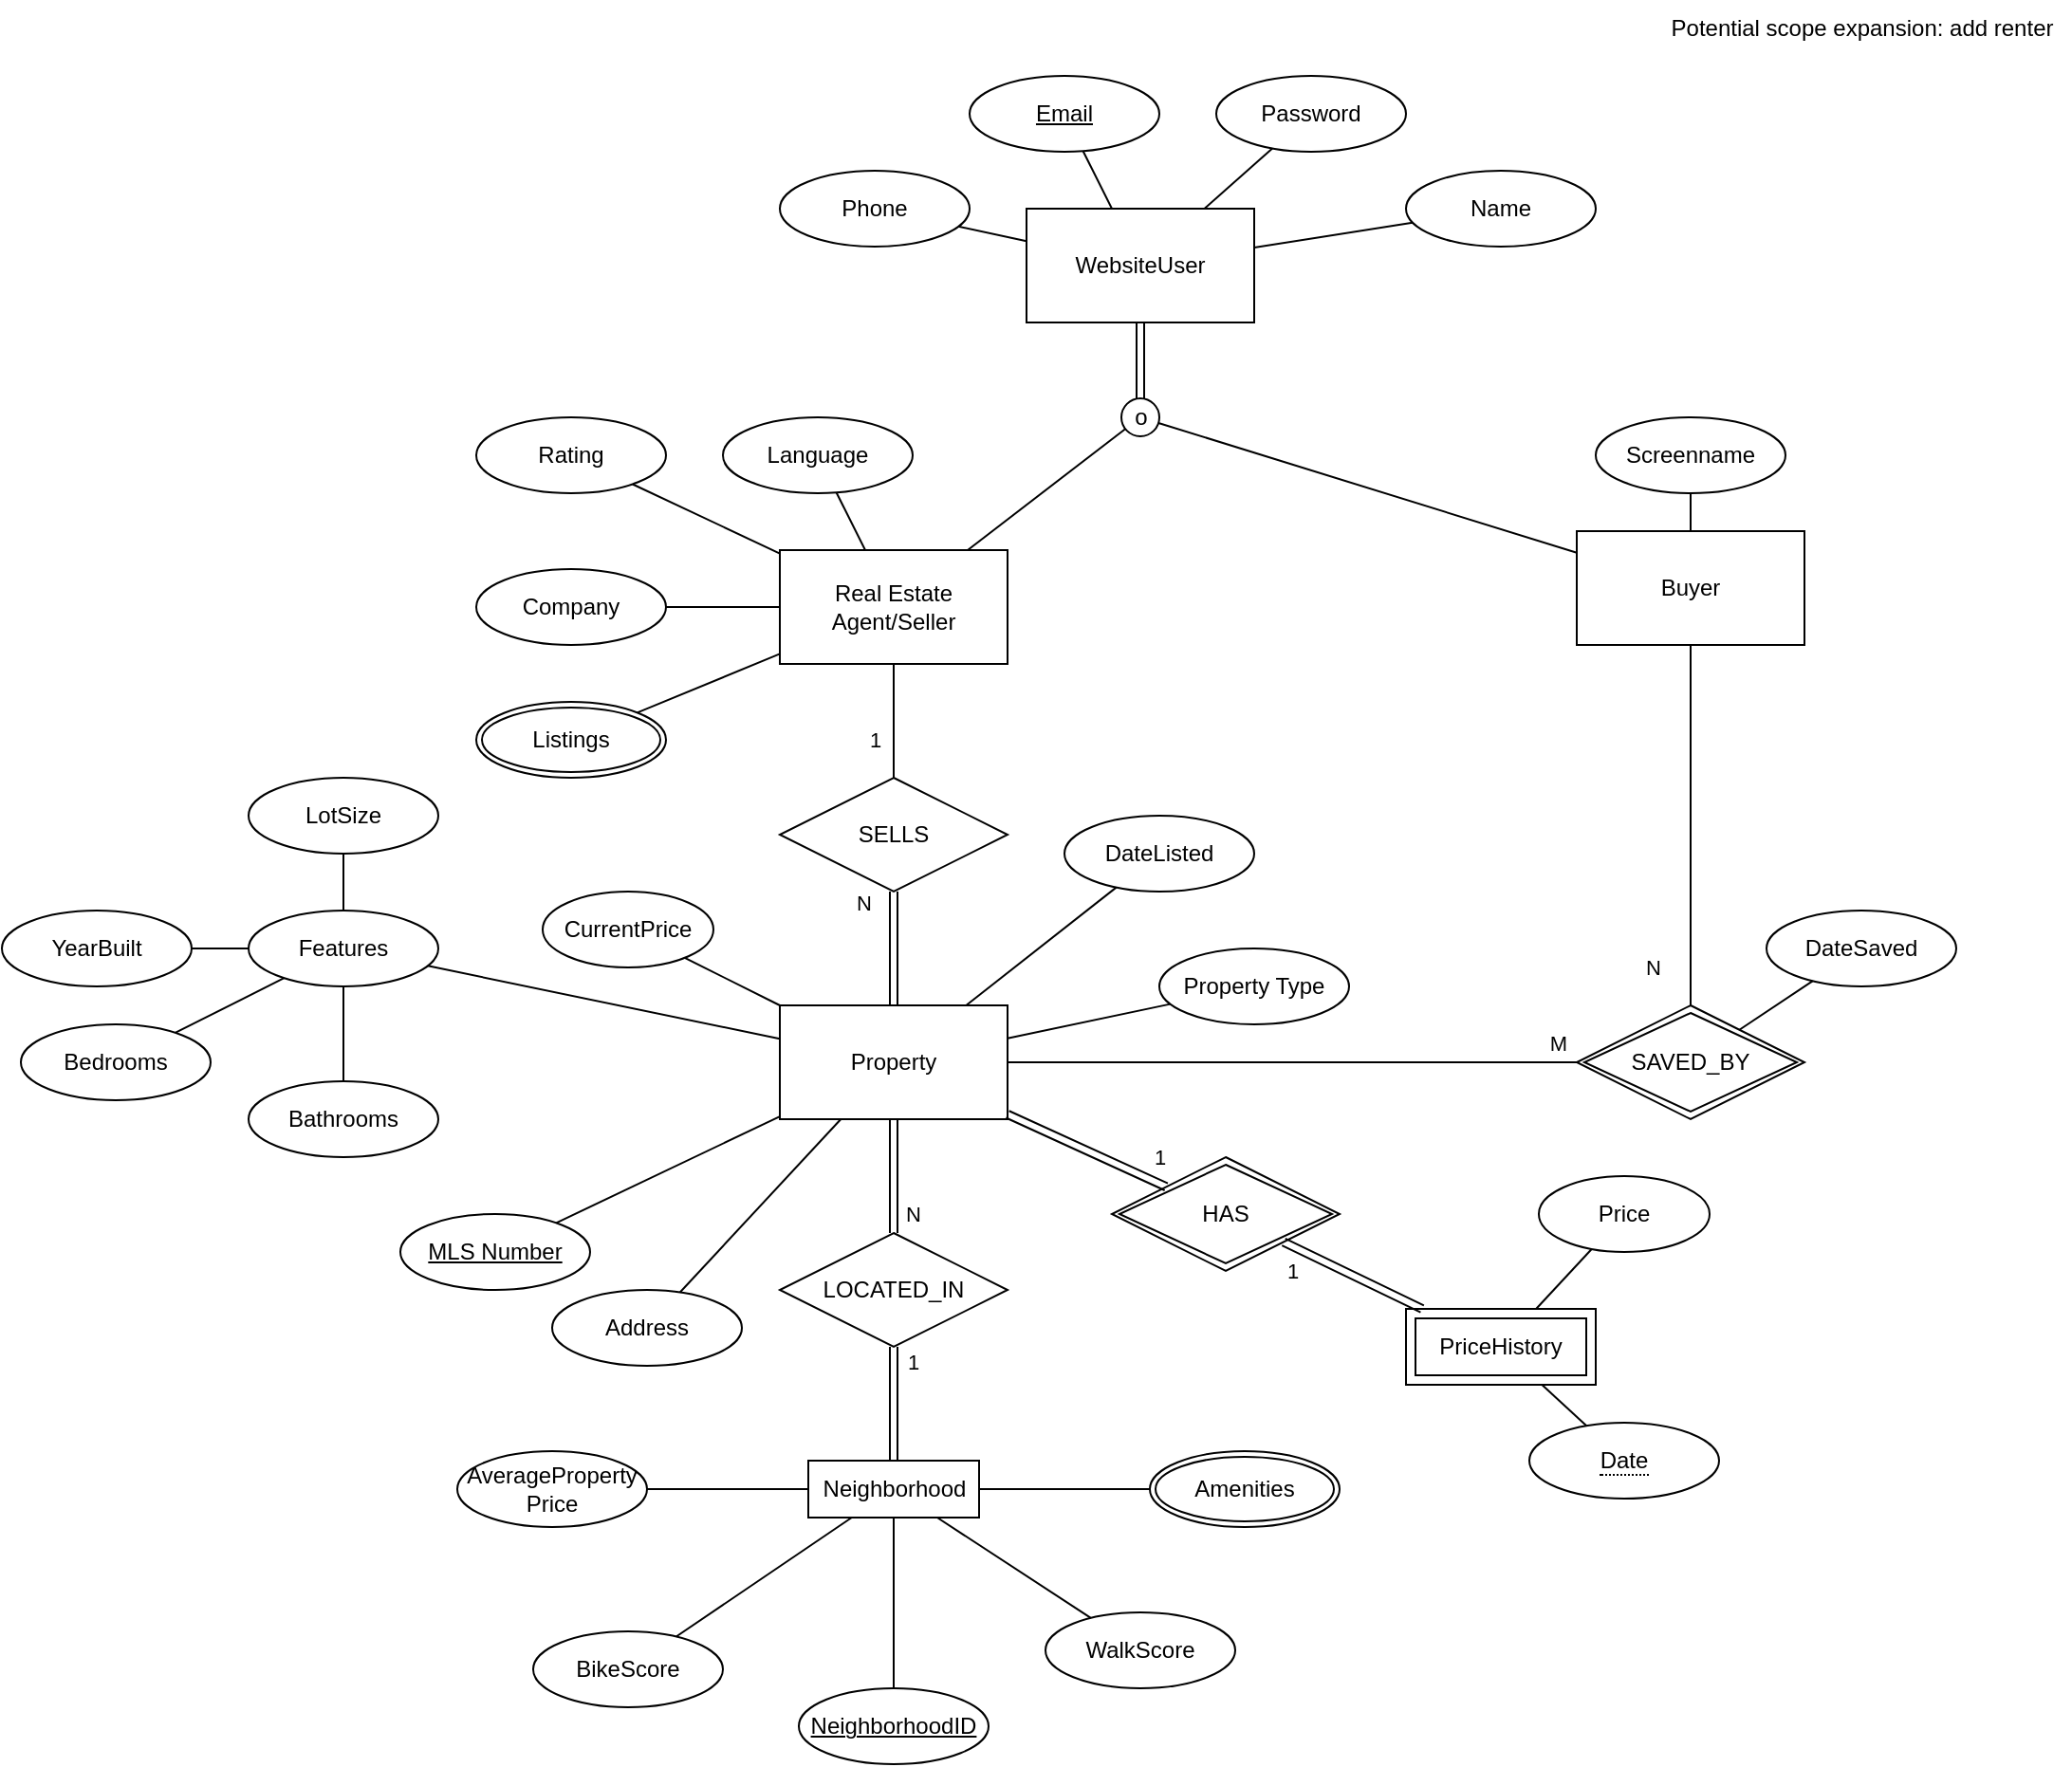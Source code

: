 <mxfile version="20.3.0" type="device"><diagram id="OahGCMniFj_S4Yjc0QF7" name="Page-2"><mxGraphModel dx="1108" dy="563" grid="1" gridSize="10" guides="1" tooltips="1" connect="1" arrows="1" fold="1" page="1" pageScale="1" pageWidth="1100" pageHeight="850" math="0" shadow="0"><root><mxCell id="0"/><mxCell id="1" parent="0"/><mxCell id="SbIzcaCRd3C0uk_LDRHJ-1" value="WebsiteUser" style="rounded=0;whiteSpace=wrap;html=1;" parent="1" vertex="1"><mxGeometry x="550" y="110" width="120" height="60" as="geometry"/></mxCell><mxCell id="SbIzcaCRd3C0uk_LDRHJ-2" value="Real Estate Agent/Seller" style="rounded=0;whiteSpace=wrap;html=1;" parent="1" vertex="1"><mxGeometry x="420" y="290" width="120" height="60" as="geometry"/></mxCell><mxCell id="SbIzcaCRd3C0uk_LDRHJ-3" value="Buyer" style="rounded=0;whiteSpace=wrap;html=1;" parent="1" vertex="1"><mxGeometry x="840" y="280" width="120" height="60" as="geometry"/></mxCell><mxCell id="SbIzcaCRd3C0uk_LDRHJ-8" value="Property" style="rounded=0;whiteSpace=wrap;html=1;" parent="1" vertex="1"><mxGeometry x="420" y="530" width="120" height="60" as="geometry"/></mxCell><mxCell id="SbIzcaCRd3C0uk_LDRHJ-10" value="AverageProperty Price" style="ellipse;whiteSpace=wrap;html=1;align=center;" parent="1" vertex="1"><mxGeometry x="250" y="765" width="100" height="40" as="geometry"/></mxCell><mxCell id="SbIzcaCRd3C0uk_LDRHJ-16" value="WalkScore" style="ellipse;whiteSpace=wrap;html=1;align=center;" parent="1" vertex="1"><mxGeometry x="560" y="850" width="100" height="40" as="geometry"/></mxCell><mxCell id="SbIzcaCRd3C0uk_LDRHJ-19" value="PriceHistory" style="shape=ext;margin=3;double=1;whiteSpace=wrap;html=1;align=center;" parent="1" vertex="1"><mxGeometry x="750" y="690" width="100" height="40" as="geometry"/></mxCell><mxCell id="SbIzcaCRd3C0uk_LDRHJ-23" value="MLS Number" style="ellipse;whiteSpace=wrap;html=1;align=center;fontStyle=4;" parent="1" vertex="1"><mxGeometry x="220" y="640" width="100" height="40" as="geometry"/></mxCell><mxCell id="SbIzcaCRd3C0uk_LDRHJ-25" value="Property Type" style="ellipse;whiteSpace=wrap;html=1;align=center;" parent="1" vertex="1"><mxGeometry x="620" y="500" width="100" height="40" as="geometry"/></mxCell><mxCell id="Bl-gYeY2j70JOB7xd8Xq-1" value="" style="shape=link;html=1;rounded=0;" edge="1" parent="1" source="SbIzcaCRd3C0uk_LDRHJ-1"><mxGeometry relative="1" as="geometry"><mxPoint x="630" y="220" as="sourcePoint"/><mxPoint x="610" y="210" as="targetPoint"/></mxGeometry></mxCell><mxCell id="Bl-gYeY2j70JOB7xd8Xq-3" value="o" style="shape=ellipse;html=1;dashed=0;whitespace=wrap;aspect=fixed;perimeter=ellipsePerimeter;" vertex="1" parent="1"><mxGeometry x="600" y="210" width="20" height="20" as="geometry"/></mxCell><mxCell id="Bl-gYeY2j70JOB7xd8Xq-5" value="" style="endArrow=none;html=1;rounded=0;" edge="1" parent="1" source="SbIzcaCRd3C0uk_LDRHJ-2" target="Bl-gYeY2j70JOB7xd8Xq-3"><mxGeometry relative="1" as="geometry"><mxPoint x="500" y="250" as="sourcePoint"/><mxPoint x="660" y="250" as="targetPoint"/></mxGeometry></mxCell><mxCell id="Bl-gYeY2j70JOB7xd8Xq-7" value="" style="endArrow=none;html=1;rounded=0;" edge="1" parent="1" source="SbIzcaCRd3C0uk_LDRHJ-3" target="Bl-gYeY2j70JOB7xd8Xq-3"><mxGeometry relative="1" as="geometry"><mxPoint x="810" y="310" as="sourcePoint"/><mxPoint x="612.082" y="236.107" as="targetPoint"/></mxGeometry></mxCell><mxCell id="Bl-gYeY2j70JOB7xd8Xq-9" value="SELLS" style="shape=rhombus;perimeter=rhombusPerimeter;whiteSpace=wrap;html=1;align=center;" vertex="1" parent="1"><mxGeometry x="420" y="410" width="120" height="60" as="geometry"/></mxCell><mxCell id="Bl-gYeY2j70JOB7xd8Xq-10" value="" style="endArrow=none;html=1;rounded=0;" edge="1" parent="1" source="Bl-gYeY2j70JOB7xd8Xq-9" target="SbIzcaCRd3C0uk_LDRHJ-2"><mxGeometry relative="1" as="geometry"><mxPoint x="529" y="300" as="sourcePoint"/><mxPoint x="612.074" y="236.097" as="targetPoint"/></mxGeometry></mxCell><mxCell id="Bl-gYeY2j70JOB7xd8Xq-105" value="1" style="edgeLabel;html=1;align=center;verticalAlign=middle;resizable=0;points=[];" vertex="1" connectable="0" parent="Bl-gYeY2j70JOB7xd8Xq-10"><mxGeometry x="0.567" relative="1" as="geometry"><mxPoint x="-10" y="27" as="offset"/></mxGeometry></mxCell><mxCell id="Bl-gYeY2j70JOB7xd8Xq-15" value="HAS" style="shape=rhombus;double=1;perimeter=rhombusPerimeter;whiteSpace=wrap;html=1;align=center;" vertex="1" parent="1"><mxGeometry x="595" y="610" width="120" height="60" as="geometry"/></mxCell><mxCell id="Bl-gYeY2j70JOB7xd8Xq-18" value="" style="endArrow=none;html=1;rounded=0;shape=link;" edge="1" parent="1" source="Bl-gYeY2j70JOB7xd8Xq-128" target="SbIzcaCRd3C0uk_LDRHJ-8"><mxGeometry relative="1" as="geometry"><mxPoint x="480" y="650" as="sourcePoint"/><mxPoint x="490" y="540" as="targetPoint"/></mxGeometry></mxCell><mxCell id="Bl-gYeY2j70JOB7xd8Xq-108" value="N" style="edgeLabel;html=1;align=center;verticalAlign=middle;resizable=0;points=[];" vertex="1" connectable="0" parent="Bl-gYeY2j70JOB7xd8Xq-18"><mxGeometry x="-0.6" y="-6" relative="1" as="geometry"><mxPoint x="4" y="2" as="offset"/></mxGeometry></mxCell><mxCell id="Bl-gYeY2j70JOB7xd8Xq-20" value="" style="endArrow=none;html=1;rounded=0;shape=link;" edge="1" parent="1" source="SbIzcaCRd3C0uk_LDRHJ-19" target="Bl-gYeY2j70JOB7xd8Xq-15"><mxGeometry relative="1" as="geometry"><mxPoint x="510" y="500" as="sourcePoint"/><mxPoint x="510" y="560" as="targetPoint"/></mxGeometry></mxCell><mxCell id="Bl-gYeY2j70JOB7xd8Xq-110" value="1" style="edgeLabel;html=1;align=center;verticalAlign=middle;resizable=0;points=[];" vertex="1" connectable="0" parent="Bl-gYeY2j70JOB7xd8Xq-20"><mxGeometry x="0.634" relative="1" as="geometry"><mxPoint x="-9" y="9" as="offset"/></mxGeometry></mxCell><mxCell id="Bl-gYeY2j70JOB7xd8Xq-21" value="" style="endArrow=none;html=1;rounded=0;shape=link;" edge="1" parent="1" source="Bl-gYeY2j70JOB7xd8Xq-125" target="Bl-gYeY2j70JOB7xd8Xq-128"><mxGeometry relative="1" as="geometry"><mxPoint x="480" y="800" as="sourcePoint"/><mxPoint x="480" y="710" as="targetPoint"/></mxGeometry></mxCell><mxCell id="Bl-gYeY2j70JOB7xd8Xq-107" value="1" style="edgeLabel;html=1;align=center;verticalAlign=middle;resizable=0;points=[];" vertex="1" connectable="0" parent="Bl-gYeY2j70JOB7xd8Xq-21"><mxGeometry x="0.571" y="2" relative="1" as="geometry"><mxPoint x="12" y="-5" as="offset"/></mxGeometry></mxCell><mxCell id="Bl-gYeY2j70JOB7xd8Xq-27" value="Amenities" style="ellipse;shape=doubleEllipse;margin=3;whiteSpace=wrap;html=1;align=center;" vertex="1" parent="1"><mxGeometry x="615" y="765" width="100" height="40" as="geometry"/></mxCell><mxCell id="Bl-gYeY2j70JOB7xd8Xq-28" value="&lt;u&gt;Email&lt;/u&gt;" style="ellipse;whiteSpace=wrap;html=1;align=center;" vertex="1" parent="1"><mxGeometry x="520" y="40" width="100" height="40" as="geometry"/></mxCell><mxCell id="Bl-gYeY2j70JOB7xd8Xq-31" value="Password" style="ellipse;whiteSpace=wrap;html=1;align=center;" vertex="1" parent="1"><mxGeometry x="650" y="40" width="100" height="40" as="geometry"/></mxCell><mxCell id="Bl-gYeY2j70JOB7xd8Xq-33" value="Name" style="ellipse;whiteSpace=wrap;html=1;align=center;" vertex="1" parent="1"><mxGeometry x="750" y="90" width="100" height="40" as="geometry"/></mxCell><mxCell id="Bl-gYeY2j70JOB7xd8Xq-34" value="Phone" style="ellipse;whiteSpace=wrap;html=1;align=center;" vertex="1" parent="1"><mxGeometry x="420" y="90" width="100" height="40" as="geometry"/></mxCell><mxCell id="Bl-gYeY2j70JOB7xd8Xq-35" value="SAVED_BY" style="shape=rhombus;double=1;perimeter=rhombusPerimeter;whiteSpace=wrap;html=1;align=center;" vertex="1" parent="1"><mxGeometry x="840" y="530" width="120" height="60" as="geometry"/></mxCell><mxCell id="Bl-gYeY2j70JOB7xd8Xq-39" value="" style="endArrow=none;html=1;rounded=0;" edge="1" parent="1" source="Bl-gYeY2j70JOB7xd8Xq-35" target="SbIzcaCRd3C0uk_LDRHJ-3"><mxGeometry relative="1" as="geometry"><mxPoint x="910" y="320" as="sourcePoint"/><mxPoint x="570" y="590" as="targetPoint"/></mxGeometry></mxCell><mxCell id="Bl-gYeY2j70JOB7xd8Xq-101" value="N" style="edgeLabel;html=1;align=center;verticalAlign=middle;resizable=0;points=[];" vertex="1" connectable="0" parent="Bl-gYeY2j70JOB7xd8Xq-39"><mxGeometry x="-0.494" y="-1" relative="1" as="geometry"><mxPoint x="-21" y="28" as="offset"/></mxGeometry></mxCell><mxCell id="Bl-gYeY2j70JOB7xd8Xq-44" style="rounded=0;orthogonalLoop=1;jettySize=auto;html=1;endArrow=none;endFill=0;startArrow=none;startFill=0;" edge="1" parent="1" source="Bl-gYeY2j70JOB7xd8Xq-42" target="SbIzcaCRd3C0uk_LDRHJ-3"><mxGeometry relative="1" as="geometry"/></mxCell><mxCell id="Bl-gYeY2j70JOB7xd8Xq-42" value="Screenname" style="ellipse;whiteSpace=wrap;html=1;align=center;" vertex="1" parent="1"><mxGeometry x="850" y="220" width="100" height="40" as="geometry"/></mxCell><mxCell id="Bl-gYeY2j70JOB7xd8Xq-49" value="Listings" style="ellipse;shape=doubleEllipse;margin=3;whiteSpace=wrap;html=1;align=center;" vertex="1" parent="1"><mxGeometry x="260" y="370" width="100" height="40" as="geometry"/></mxCell><mxCell id="Bl-gYeY2j70JOB7xd8Xq-50" value="DateSaved" style="ellipse;whiteSpace=wrap;html=1;align=center;" vertex="1" parent="1"><mxGeometry x="940" y="480" width="100" height="40" as="geometry"/></mxCell><mxCell id="Bl-gYeY2j70JOB7xd8Xq-51" style="rounded=0;orthogonalLoop=1;jettySize=auto;html=1;endArrow=none;endFill=0;startArrow=none;startFill=0;" edge="1" parent="1" source="Bl-gYeY2j70JOB7xd8Xq-35" target="Bl-gYeY2j70JOB7xd8Xq-50"><mxGeometry relative="1" as="geometry"><mxPoint x="769.257" y="279.533" as="sourcePoint"/><mxPoint x="757.143" y="300" as="targetPoint"/></mxGeometry></mxCell><mxCell id="Bl-gYeY2j70JOB7xd8Xq-59" value="Features" style="ellipse;whiteSpace=wrap;html=1;align=center;" vertex="1" parent="1"><mxGeometry x="140" y="480" width="100" height="40" as="geometry"/></mxCell><mxCell id="Bl-gYeY2j70JOB7xd8Xq-60" value="Bedrooms&lt;span style=&quot;color: rgba(0, 0, 0, 0); font-family: monospace; font-size: 0px; text-align: start;&quot;&gt;%3CmxGraphModel%3E%3Croot%3E%3CmxCell%20id%3D%220%22%2F%3E%3CmxCell%20id%3D%221%22%20parent%3D%220%22%2F%3E%3CmxCell%20id%3D%222%22%20value%3D%22Rooms%22%20style%3D%22ellipse%3BwhiteSpace%3Dwrap%3Bhtml%3D1%3Balign%3Dcenter%3B%22%20vertex%3D%221%22%20parent%3D%221%22%3E%3CmxGeometry%20x%3D%2230%22%20y%3D%22630%22%20width%3D%22100%22%20height%3D%2240%22%20as%3D%22geometry%22%2F%3E%3C%2FmxCell%3E%3C%2Froot%3E%3C%2FmxGraphModel%3E&lt;/span&gt;" style="ellipse;whiteSpace=wrap;html=1;align=center;" vertex="1" parent="1"><mxGeometry x="20" y="540" width="100" height="40" as="geometry"/></mxCell><mxCell id="Bl-gYeY2j70JOB7xd8Xq-61" value="Bathrooms" style="ellipse;whiteSpace=wrap;html=1;align=center;" vertex="1" parent="1"><mxGeometry x="140" y="570" width="100" height="40" as="geometry"/></mxCell><mxCell id="Bl-gYeY2j70JOB7xd8Xq-62" value="" style="endArrow=none;html=1;rounded=0;" edge="1" parent="1" source="Bl-gYeY2j70JOB7xd8Xq-59" target="SbIzcaCRd3C0uk_LDRHJ-8"><mxGeometry relative="1" as="geometry"><mxPoint x="490" y="660" as="sourcePoint"/><mxPoint x="490" y="600" as="targetPoint"/></mxGeometry></mxCell><mxCell id="Bl-gYeY2j70JOB7xd8Xq-63" value="" style="endArrow=none;html=1;rounded=0;" edge="1" parent="1" source="Bl-gYeY2j70JOB7xd8Xq-61" target="Bl-gYeY2j70JOB7xd8Xq-59"><mxGeometry relative="1" as="geometry"><mxPoint x="220" y="510" as="sourcePoint"/><mxPoint x="220" y="450" as="targetPoint"/></mxGeometry></mxCell><mxCell id="Bl-gYeY2j70JOB7xd8Xq-64" value="" style="endArrow=none;html=1;rounded=0;" edge="1" parent="1" source="Bl-gYeY2j70JOB7xd8Xq-60" target="Bl-gYeY2j70JOB7xd8Xq-59"><mxGeometry relative="1" as="geometry"><mxPoint x="230" y="520" as="sourcePoint"/><mxPoint x="230" y="460" as="targetPoint"/></mxGeometry></mxCell><mxCell id="Bl-gYeY2j70JOB7xd8Xq-66" value="DateListed" style="ellipse;whiteSpace=wrap;html=1;align=center;" vertex="1" parent="1"><mxGeometry x="570" y="430" width="100" height="40" as="geometry"/></mxCell><mxCell id="Bl-gYeY2j70JOB7xd8Xq-67" value="Company" style="ellipse;whiteSpace=wrap;html=1;align=center;" vertex="1" parent="1"><mxGeometry x="260" y="300" width="100" height="40" as="geometry"/></mxCell><mxCell id="Bl-gYeY2j70JOB7xd8Xq-68" value="Rating" style="ellipse;whiteSpace=wrap;html=1;align=center;" vertex="1" parent="1"><mxGeometry x="260" y="220" width="100" height="40" as="geometry"/></mxCell><mxCell id="Bl-gYeY2j70JOB7xd8Xq-69" value="Language" style="ellipse;whiteSpace=wrap;html=1;align=center;" vertex="1" parent="1"><mxGeometry x="390" y="220" width="100" height="40" as="geometry"/></mxCell><mxCell id="Bl-gYeY2j70JOB7xd8Xq-70" value="Potential scope expansion: add renter" style="text;html=1;align=center;verticalAlign=middle;resizable=0;points=[];autosize=1;strokeColor=none;fillColor=none;" vertex="1" parent="1"><mxGeometry x="880" width="220" height="30" as="geometry"/></mxCell><mxCell id="Bl-gYeY2j70JOB7xd8Xq-71" value="" style="endArrow=none;html=1;rounded=0;" edge="1" parent="1" source="SbIzcaCRd3C0uk_LDRHJ-19" target="Bl-gYeY2j70JOB7xd8Xq-116"><mxGeometry relative="1" as="geometry"><mxPoint x="768.571" y="700" as="sourcePoint"/><mxPoint x="900" y="710" as="targetPoint"/></mxGeometry></mxCell><mxCell id="Bl-gYeY2j70JOB7xd8Xq-73" value="" style="endArrow=none;html=1;rounded=0;" edge="1" parent="1"><mxGeometry relative="1" as="geometry"><mxPoint x="480" y="800" as="sourcePoint"/><mxPoint x="480" y="890" as="targetPoint"/></mxGeometry></mxCell><mxCell id="Bl-gYeY2j70JOB7xd8Xq-74" value="" style="endArrow=none;html=1;rounded=0;" edge="1" parent="1" source="Bl-gYeY2j70JOB7xd8Xq-125" target="Bl-gYeY2j70JOB7xd8Xq-27"><mxGeometry relative="1" as="geometry"><mxPoint x="530" y="798.168" as="sourcePoint"/><mxPoint x="923.958" y="663.862" as="targetPoint"/></mxGeometry></mxCell><mxCell id="Bl-gYeY2j70JOB7xd8Xq-75" value="" style="endArrow=none;html=1;rounded=0;" edge="1" parent="1" source="Bl-gYeY2j70JOB7xd8Xq-125" target="SbIzcaCRd3C0uk_LDRHJ-16"><mxGeometry relative="1" as="geometry"><mxPoint x="500" y="800" as="sourcePoint"/><mxPoint x="620.699" y="825.448" as="targetPoint"/></mxGeometry></mxCell><mxCell id="Bl-gYeY2j70JOB7xd8Xq-77" value="" style="endArrow=none;html=1;rounded=0;" edge="1" parent="1" source="Bl-gYeY2j70JOB7xd8Xq-125" target="SbIzcaCRd3C0uk_LDRHJ-10"><mxGeometry relative="1" as="geometry"><mxPoint x="430" y="793.912" as="sourcePoint"/><mxPoint x="640.699" y="845.448" as="targetPoint"/></mxGeometry></mxCell><mxCell id="Bl-gYeY2j70JOB7xd8Xq-78" value="" style="endArrow=none;html=1;rounded=0;" edge="1" parent="1" source="SbIzcaCRd3C0uk_LDRHJ-2" target="Bl-gYeY2j70JOB7xd8Xq-69"><mxGeometry relative="1" as="geometry"><mxPoint x="529" y="300" as="sourcePoint"/><mxPoint x="612.074" y="236.097" as="targetPoint"/></mxGeometry></mxCell><mxCell id="Bl-gYeY2j70JOB7xd8Xq-79" value="" style="endArrow=none;html=1;rounded=0;" edge="1" parent="1" source="SbIzcaCRd3C0uk_LDRHJ-2" target="Bl-gYeY2j70JOB7xd8Xq-68"><mxGeometry relative="1" as="geometry"><mxPoint x="539" y="310" as="sourcePoint"/><mxPoint x="622.074" y="246.097" as="targetPoint"/></mxGeometry></mxCell><mxCell id="Bl-gYeY2j70JOB7xd8Xq-80" value="" style="endArrow=none;html=1;rounded=0;" edge="1" parent="1" source="SbIzcaCRd3C0uk_LDRHJ-2" target="Bl-gYeY2j70JOB7xd8Xq-67"><mxGeometry relative="1" as="geometry"><mxPoint x="549" y="320" as="sourcePoint"/><mxPoint x="632.074" y="256.097" as="targetPoint"/></mxGeometry></mxCell><mxCell id="Bl-gYeY2j70JOB7xd8Xq-82" value="" style="endArrow=none;html=1;rounded=0;" edge="1" parent="1" source="SbIzcaCRd3C0uk_LDRHJ-2" target="Bl-gYeY2j70JOB7xd8Xq-49"><mxGeometry relative="1" as="geometry"><mxPoint x="559" y="330" as="sourcePoint"/><mxPoint x="642.074" y="266.097" as="targetPoint"/></mxGeometry></mxCell><mxCell id="Bl-gYeY2j70JOB7xd8Xq-85" value="" style="endArrow=none;html=1;rounded=0;" edge="1" parent="1" source="SbIzcaCRd3C0uk_LDRHJ-8" target="Bl-gYeY2j70JOB7xd8Xq-66"><mxGeometry relative="1" as="geometry"><mxPoint x="456.364" y="550" as="sourcePoint"/><mxPoint x="365.145" y="487.287" as="targetPoint"/></mxGeometry></mxCell><mxCell id="Bl-gYeY2j70JOB7xd8Xq-86" value="" style="endArrow=none;html=1;rounded=0;" edge="1" parent="1" source="SbIzcaCRd3C0uk_LDRHJ-8" target="SbIzcaCRd3C0uk_LDRHJ-23"><mxGeometry relative="1" as="geometry"><mxPoint x="466.364" y="560" as="sourcePoint"/><mxPoint x="375.145" y="497.287" as="targetPoint"/></mxGeometry></mxCell><mxCell id="Bl-gYeY2j70JOB7xd8Xq-87" value="" style="endArrow=none;html=1;rounded=0;" edge="1" parent="1" source="SbIzcaCRd3C0uk_LDRHJ-8" target="SbIzcaCRd3C0uk_LDRHJ-25"><mxGeometry relative="1" as="geometry"><mxPoint x="476.364" y="570" as="sourcePoint"/><mxPoint x="385.145" y="507.287" as="targetPoint"/></mxGeometry></mxCell><mxCell id="Bl-gYeY2j70JOB7xd8Xq-89" value="Address" style="ellipse;whiteSpace=wrap;html=1;align=center;" vertex="1" parent="1"><mxGeometry x="300" y="680" width="100" height="40" as="geometry"/></mxCell><mxCell id="Bl-gYeY2j70JOB7xd8Xq-90" value="" style="endArrow=none;html=1;rounded=0;" edge="1" parent="1" source="Bl-gYeY2j70JOB7xd8Xq-89" target="SbIzcaCRd3C0uk_LDRHJ-8"><mxGeometry relative="1" as="geometry"><mxPoint x="148.007" y="687.005" as="sourcePoint"/><mxPoint x="430" y="590.526" as="targetPoint"/></mxGeometry></mxCell><mxCell id="Bl-gYeY2j70JOB7xd8Xq-91" value="LotSize" style="ellipse;whiteSpace=wrap;html=1;align=center;" vertex="1" parent="1"><mxGeometry x="140" y="410" width="100" height="40" as="geometry"/></mxCell><mxCell id="Bl-gYeY2j70JOB7xd8Xq-92" value="YearBuilt" style="ellipse;whiteSpace=wrap;html=1;align=center;" vertex="1" parent="1"><mxGeometry x="10" y="480" width="100" height="40" as="geometry"/></mxCell><mxCell id="Bl-gYeY2j70JOB7xd8Xq-95" value="" style="endArrow=none;html=1;rounded=0;" edge="1" parent="1" source="Bl-gYeY2j70JOB7xd8Xq-34" target="SbIzcaCRd3C0uk_LDRHJ-1"><mxGeometry relative="1" as="geometry"><mxPoint x="529.011" y="300" as="sourcePoint"/><mxPoint x="612.087" y="236.114" as="targetPoint"/></mxGeometry></mxCell><mxCell id="Bl-gYeY2j70JOB7xd8Xq-96" value="" style="endArrow=none;html=1;rounded=0;" edge="1" parent="1" source="Bl-gYeY2j70JOB7xd8Xq-28" target="SbIzcaCRd3C0uk_LDRHJ-1"><mxGeometry relative="1" as="geometry"><mxPoint x="539.011" y="310" as="sourcePoint"/><mxPoint x="622.087" y="246.114" as="targetPoint"/></mxGeometry></mxCell><mxCell id="Bl-gYeY2j70JOB7xd8Xq-97" value="" style="endArrow=none;html=1;rounded=0;" edge="1" parent="1" source="Bl-gYeY2j70JOB7xd8Xq-31" target="SbIzcaCRd3C0uk_LDRHJ-1"><mxGeometry relative="1" as="geometry"><mxPoint x="548.57" y="78.57" as="sourcePoint"/><mxPoint x="590" y="120" as="targetPoint"/></mxGeometry></mxCell><mxCell id="Bl-gYeY2j70JOB7xd8Xq-98" value="" style="endArrow=none;html=1;rounded=0;" edge="1" parent="1" source="Bl-gYeY2j70JOB7xd8Xq-33" target="SbIzcaCRd3C0uk_LDRHJ-1"><mxGeometry relative="1" as="geometry"><mxPoint x="558.57" y="88.57" as="sourcePoint"/><mxPoint x="600" y="130" as="targetPoint"/></mxGeometry></mxCell><mxCell id="Bl-gYeY2j70JOB7xd8Xq-99" value="" style="endArrow=none;html=1;rounded=0;" edge="1" parent="1" source="Bl-gYeY2j70JOB7xd8Xq-92" target="Bl-gYeY2j70JOB7xd8Xq-59"><mxGeometry relative="1" as="geometry"><mxPoint x="114.128" y="572.483" as="sourcePoint"/><mxPoint x="176.003" y="527.546" as="targetPoint"/></mxGeometry></mxCell><mxCell id="Bl-gYeY2j70JOB7xd8Xq-100" value="" style="endArrow=none;html=1;rounded=0;" edge="1" parent="1" source="Bl-gYeY2j70JOB7xd8Xq-91" target="Bl-gYeY2j70JOB7xd8Xq-59"><mxGeometry relative="1" as="geometry"><mxPoint x="124.128" y="582.483" as="sourcePoint"/><mxPoint x="186.003" y="537.546" as="targetPoint"/></mxGeometry></mxCell><mxCell id="Bl-gYeY2j70JOB7xd8Xq-114" value="CurrentPrice" style="ellipse;whiteSpace=wrap;html=1;align=center;" vertex="1" parent="1"><mxGeometry x="295" y="470" width="90" height="40" as="geometry"/></mxCell><mxCell id="Bl-gYeY2j70JOB7xd8Xq-115" value="" style="endArrow=none;html=1;rounded=0;" edge="1" parent="1" source="SbIzcaCRd3C0uk_LDRHJ-8" target="Bl-gYeY2j70JOB7xd8Xq-114"><mxGeometry relative="1" as="geometry"><mxPoint x="430" y="557.033" as="sourcePoint"/><mxPoint x="345.453" y="538.761" as="targetPoint"/></mxGeometry></mxCell><mxCell id="Bl-gYeY2j70JOB7xd8Xq-116" value="Price" style="ellipse;whiteSpace=wrap;html=1;align=center;" vertex="1" parent="1"><mxGeometry x="820" y="620" width="90" height="40" as="geometry"/></mxCell><mxCell id="Bl-gYeY2j70JOB7xd8Xq-119" value="" style="endArrow=none;html=1;rounded=0;" edge="1" parent="1" source="SbIzcaCRd3C0uk_LDRHJ-19" target="Bl-gYeY2j70JOB7xd8Xq-121"><mxGeometry relative="1" as="geometry"><mxPoint x="860" y="720" as="sourcePoint"/><mxPoint x="845.55" y="751.965" as="targetPoint"/></mxGeometry></mxCell><mxCell id="Bl-gYeY2j70JOB7xd8Xq-121" value="&lt;span style=&quot;border-bottom: 1px dotted&quot;&gt;Date&lt;/span&gt;" style="ellipse;whiteSpace=wrap;html=1;align=center;" vertex="1" parent="1"><mxGeometry x="815" y="750" width="100" height="40" as="geometry"/></mxCell><mxCell id="Bl-gYeY2j70JOB7xd8Xq-126" value="" style="edgeStyle=none;rounded=0;orthogonalLoop=1;jettySize=auto;html=1;startArrow=none;startFill=0;endArrow=none;endFill=0;" edge="1" parent="1" source="Bl-gYeY2j70JOB7xd8Xq-125" target="Bl-gYeY2j70JOB7xd8Xq-131"><mxGeometry relative="1" as="geometry"><mxPoint x="480" y="890" as="targetPoint"/></mxGeometry></mxCell><mxCell id="Bl-gYeY2j70JOB7xd8Xq-125" value="Neighborhood" style="html=1;" vertex="1" parent="1"><mxGeometry x="435" y="770" width="90" height="30" as="geometry"/></mxCell><mxCell id="Bl-gYeY2j70JOB7xd8Xq-128" value="LOCATED_IN" style="shape=rhombus;perimeter=rhombusPerimeter;whiteSpace=wrap;html=1;align=center;" vertex="1" parent="1"><mxGeometry x="420" y="650" width="120" height="60" as="geometry"/></mxCell><mxCell id="Bl-gYeY2j70JOB7xd8Xq-129" value="" style="endArrow=none;html=1;rounded=0;shape=link;" edge="1" parent="1" source="SbIzcaCRd3C0uk_LDRHJ-8" target="Bl-gYeY2j70JOB7xd8Xq-9"><mxGeometry relative="1" as="geometry"><mxPoint x="1050" y="330" as="sourcePoint"/><mxPoint x="980" y="330" as="targetPoint"/></mxGeometry></mxCell><mxCell id="Bl-gYeY2j70JOB7xd8Xq-130" value="N" style="edgeLabel;html=1;align=center;verticalAlign=middle;resizable=0;points=[];" vertex="1" connectable="0" parent="Bl-gYeY2j70JOB7xd8Xq-129"><mxGeometry x="0.513" y="-1" relative="1" as="geometry"><mxPoint x="-17" y="-9" as="offset"/></mxGeometry></mxCell><mxCell id="Bl-gYeY2j70JOB7xd8Xq-131" value="NeighborhoodID" style="ellipse;whiteSpace=wrap;html=1;align=center;fontStyle=4;" vertex="1" parent="1"><mxGeometry x="430" y="890" width="100" height="40" as="geometry"/></mxCell><mxCell id="Bl-gYeY2j70JOB7xd8Xq-132" value="BikeScore" style="ellipse;whiteSpace=wrap;html=1;align=center;" vertex="1" parent="1"><mxGeometry x="290" y="860" width="100" height="40" as="geometry"/></mxCell><mxCell id="Bl-gYeY2j70JOB7xd8Xq-133" value="" style="endArrow=none;html=1;rounded=0;" edge="1" parent="1" source="Bl-gYeY2j70JOB7xd8Xq-125" target="Bl-gYeY2j70JOB7xd8Xq-132"><mxGeometry relative="1" as="geometry"><mxPoint x="505.652" y="810" as="sourcePoint"/><mxPoint x="590.741" y="891.543" as="targetPoint"/></mxGeometry></mxCell><mxCell id="Bl-gYeY2j70JOB7xd8Xq-138" value="" style="endArrow=none;html=1;rounded=0;shape=link;" edge="1" parent="1" source="Bl-gYeY2j70JOB7xd8Xq-15" target="SbIzcaCRd3C0uk_LDRHJ-8"><mxGeometry relative="1" as="geometry"><mxPoint x="633.657" y="635.672" as="sourcePoint"/><mxPoint x="550.0" y="597.429" as="targetPoint"/></mxGeometry></mxCell><mxCell id="Bl-gYeY2j70JOB7xd8Xq-139" value="1" style="edgeLabel;html=1;align=center;verticalAlign=middle;resizable=0;points=[];" vertex="1" connectable="0" parent="Bl-gYeY2j70JOB7xd8Xq-138"><mxGeometry x="-0.698" relative="1" as="geometry"><mxPoint x="9" y="-10" as="offset"/></mxGeometry></mxCell><mxCell id="Bl-gYeY2j70JOB7xd8Xq-140" value="" style="endArrow=none;html=1;rounded=0;" edge="1" parent="1" source="Bl-gYeY2j70JOB7xd8Xq-35" target="SbIzcaCRd3C0uk_LDRHJ-8"><mxGeometry relative="1" as="geometry"><mxPoint x="894.308" y="547.846" as="sourcePoint"/><mxPoint x="761.25" y="360" as="targetPoint"/></mxGeometry></mxCell><mxCell id="Bl-gYeY2j70JOB7xd8Xq-141" value="M" style="edgeLabel;html=1;align=center;verticalAlign=middle;resizable=0;points=[];" vertex="1" connectable="0" parent="Bl-gYeY2j70JOB7xd8Xq-140"><mxGeometry x="-0.494" y="-1" relative="1" as="geometry"><mxPoint x="66" y="-9" as="offset"/></mxGeometry></mxCell></root></mxGraphModel></diagram></mxfile>